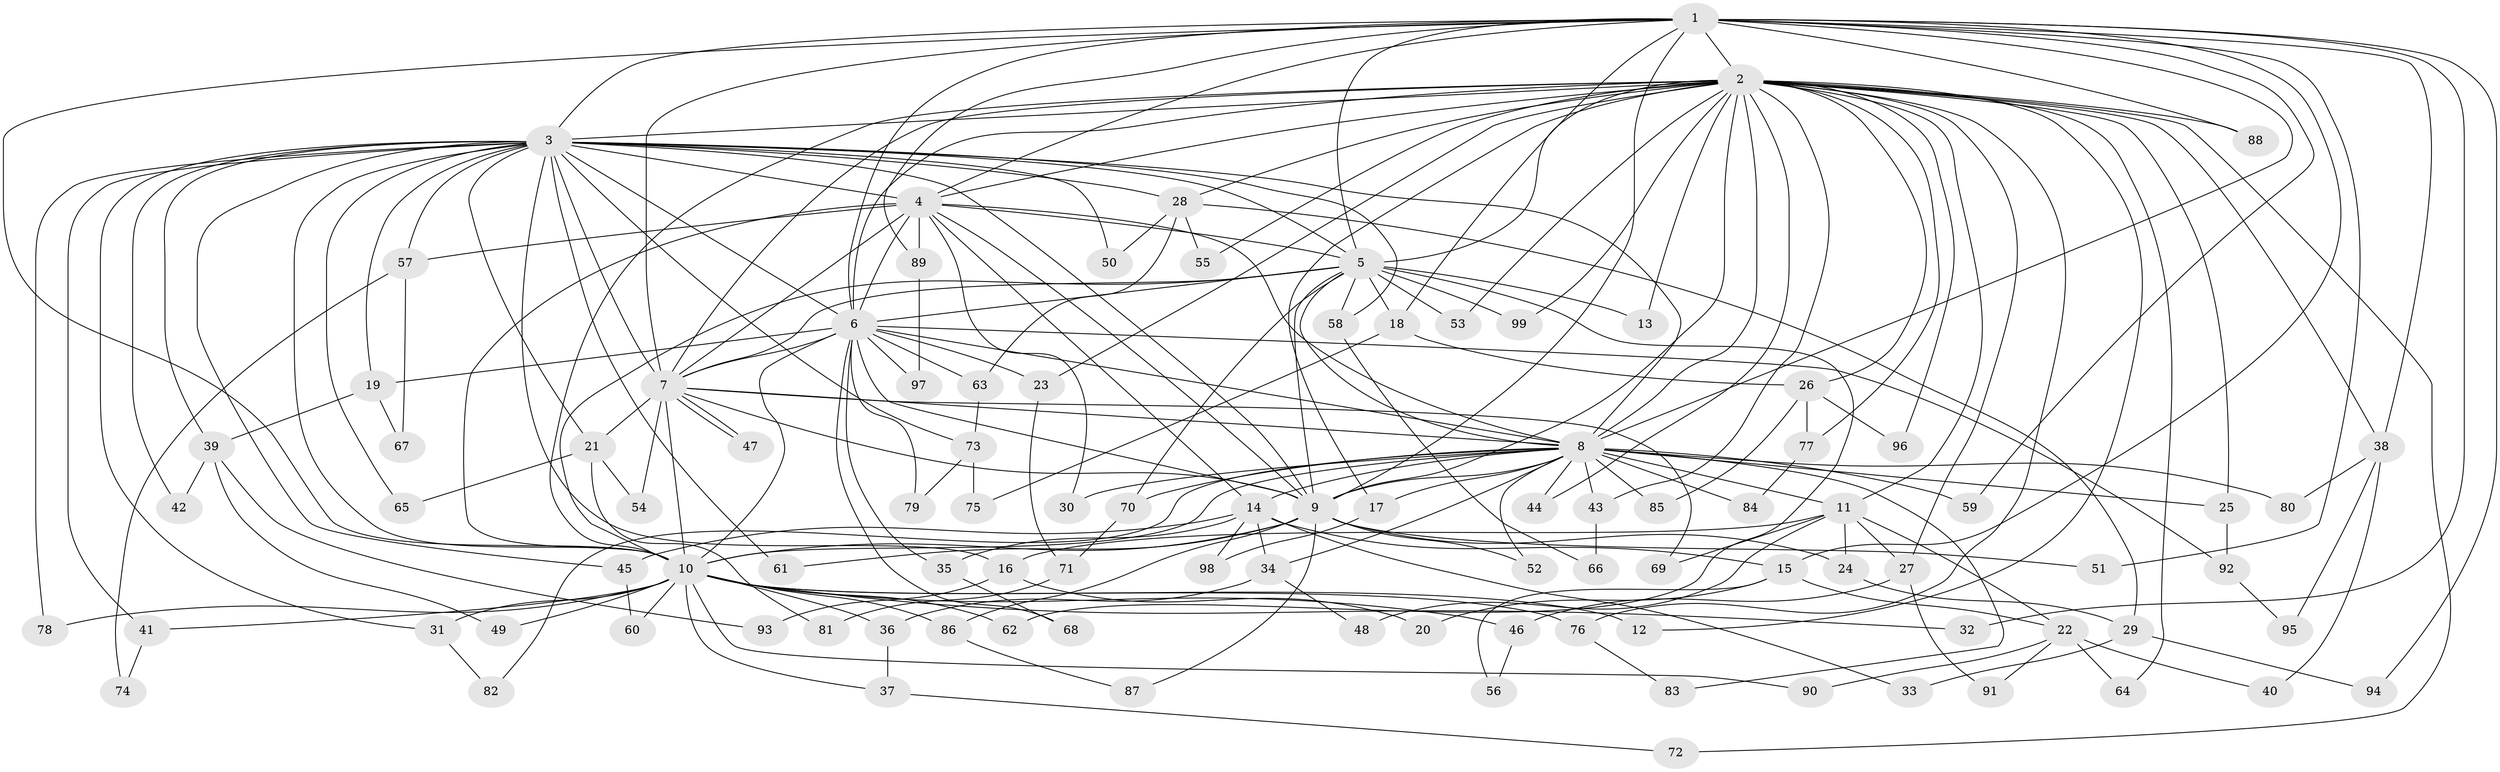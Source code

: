 // Generated by graph-tools (version 1.1) at 2025/49/03/09/25 03:49:43]
// undirected, 99 vertices, 223 edges
graph export_dot {
graph [start="1"]
  node [color=gray90,style=filled];
  1;
  2;
  3;
  4;
  5;
  6;
  7;
  8;
  9;
  10;
  11;
  12;
  13;
  14;
  15;
  16;
  17;
  18;
  19;
  20;
  21;
  22;
  23;
  24;
  25;
  26;
  27;
  28;
  29;
  30;
  31;
  32;
  33;
  34;
  35;
  36;
  37;
  38;
  39;
  40;
  41;
  42;
  43;
  44;
  45;
  46;
  47;
  48;
  49;
  50;
  51;
  52;
  53;
  54;
  55;
  56;
  57;
  58;
  59;
  60;
  61;
  62;
  63;
  64;
  65;
  66;
  67;
  68;
  69;
  70;
  71;
  72;
  73;
  74;
  75;
  76;
  77;
  78;
  79;
  80;
  81;
  82;
  83;
  84;
  85;
  86;
  87;
  88;
  89;
  90;
  91;
  92;
  93;
  94;
  95;
  96;
  97;
  98;
  99;
  1 -- 2;
  1 -- 3;
  1 -- 4;
  1 -- 5;
  1 -- 6;
  1 -- 7;
  1 -- 8;
  1 -- 9;
  1 -- 10;
  1 -- 15;
  1 -- 18;
  1 -- 32;
  1 -- 38;
  1 -- 51;
  1 -- 59;
  1 -- 88;
  1 -- 89;
  1 -- 94;
  2 -- 3;
  2 -- 4;
  2 -- 5;
  2 -- 6;
  2 -- 7;
  2 -- 8;
  2 -- 9;
  2 -- 10;
  2 -- 11;
  2 -- 12;
  2 -- 13;
  2 -- 17;
  2 -- 23;
  2 -- 25;
  2 -- 26;
  2 -- 27;
  2 -- 28;
  2 -- 38;
  2 -- 43;
  2 -- 44;
  2 -- 53;
  2 -- 55;
  2 -- 64;
  2 -- 72;
  2 -- 76;
  2 -- 77;
  2 -- 88;
  2 -- 96;
  2 -- 99;
  3 -- 4;
  3 -- 5;
  3 -- 6;
  3 -- 7;
  3 -- 8;
  3 -- 9;
  3 -- 10;
  3 -- 16;
  3 -- 19;
  3 -- 21;
  3 -- 28;
  3 -- 31;
  3 -- 39;
  3 -- 41;
  3 -- 42;
  3 -- 45;
  3 -- 50;
  3 -- 57;
  3 -- 58;
  3 -- 61;
  3 -- 65;
  3 -- 73;
  3 -- 78;
  4 -- 5;
  4 -- 6;
  4 -- 7;
  4 -- 8;
  4 -- 9;
  4 -- 10;
  4 -- 14;
  4 -- 30;
  4 -- 57;
  4 -- 89;
  5 -- 6;
  5 -- 7;
  5 -- 8;
  5 -- 9;
  5 -- 10;
  5 -- 13;
  5 -- 18;
  5 -- 53;
  5 -- 58;
  5 -- 62;
  5 -- 70;
  5 -- 99;
  6 -- 7;
  6 -- 8;
  6 -- 9;
  6 -- 10;
  6 -- 19;
  6 -- 23;
  6 -- 35;
  6 -- 63;
  6 -- 68;
  6 -- 79;
  6 -- 92;
  6 -- 97;
  7 -- 8;
  7 -- 9;
  7 -- 10;
  7 -- 21;
  7 -- 47;
  7 -- 47;
  7 -- 54;
  7 -- 69;
  8 -- 9;
  8 -- 10;
  8 -- 11;
  8 -- 14;
  8 -- 17;
  8 -- 25;
  8 -- 30;
  8 -- 34;
  8 -- 43;
  8 -- 44;
  8 -- 52;
  8 -- 59;
  8 -- 70;
  8 -- 80;
  8 -- 82;
  8 -- 83;
  8 -- 84;
  8 -- 85;
  9 -- 10;
  9 -- 24;
  9 -- 51;
  9 -- 52;
  9 -- 61;
  9 -- 86;
  9 -- 87;
  10 -- 12;
  10 -- 31;
  10 -- 32;
  10 -- 36;
  10 -- 37;
  10 -- 41;
  10 -- 46;
  10 -- 49;
  10 -- 60;
  10 -- 62;
  10 -- 76;
  10 -- 78;
  10 -- 86;
  10 -- 90;
  11 -- 16;
  11 -- 22;
  11 -- 24;
  11 -- 27;
  11 -- 48;
  11 -- 69;
  14 -- 15;
  14 -- 33;
  14 -- 34;
  14 -- 35;
  14 -- 45;
  14 -- 98;
  15 -- 20;
  15 -- 22;
  15 -- 56;
  16 -- 20;
  16 -- 93;
  17 -- 98;
  18 -- 26;
  18 -- 75;
  19 -- 39;
  19 -- 67;
  21 -- 54;
  21 -- 65;
  21 -- 81;
  22 -- 40;
  22 -- 64;
  22 -- 90;
  22 -- 91;
  23 -- 71;
  24 -- 29;
  25 -- 92;
  26 -- 77;
  26 -- 85;
  26 -- 96;
  27 -- 46;
  27 -- 91;
  28 -- 29;
  28 -- 50;
  28 -- 55;
  28 -- 63;
  29 -- 33;
  29 -- 94;
  31 -- 82;
  34 -- 36;
  34 -- 48;
  35 -- 68;
  36 -- 37;
  37 -- 72;
  38 -- 40;
  38 -- 80;
  38 -- 95;
  39 -- 42;
  39 -- 49;
  39 -- 93;
  41 -- 74;
  43 -- 66;
  45 -- 60;
  46 -- 56;
  57 -- 67;
  57 -- 74;
  58 -- 66;
  63 -- 73;
  70 -- 71;
  71 -- 81;
  73 -- 75;
  73 -- 79;
  76 -- 83;
  77 -- 84;
  86 -- 87;
  89 -- 97;
  92 -- 95;
}
